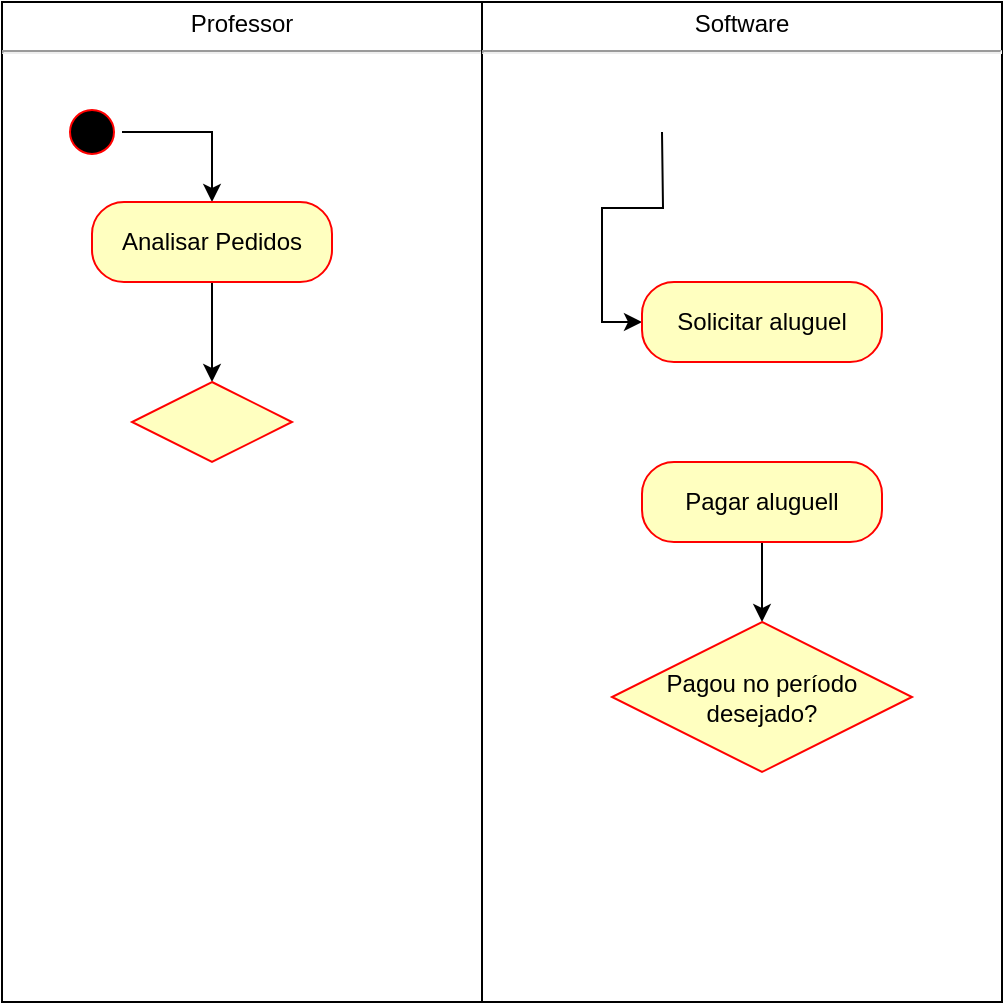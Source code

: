 <mxfile version="16.6.1" type="github">
  <diagram id="Ys8MhWEANP6UXmN54lRU" name="Page-1">
    <mxGraphModel dx="827" dy="472" grid="1" gridSize="10" guides="1" tooltips="1" connect="1" arrows="1" fold="1" page="1" pageScale="1" pageWidth="1169" pageHeight="827" math="0" shadow="0">
      <root>
        <mxCell id="0" />
        <mxCell id="1" parent="0" />
        <mxCell id="OhM6b4XRRz5ESToDc3T5-19" value="&lt;p style=&quot;margin: 4px 0px 0px ; text-align: center&quot;&gt;Professor&lt;/p&gt;&lt;hr&gt;&lt;p style=&quot;margin: 0px ; margin-left: 8px&quot;&gt;&lt;br&gt;&lt;/p&gt;" style="verticalAlign=top;align=left;overflow=fill;fontSize=12;fontFamily=Helvetica;html=1;" vertex="1" parent="1">
          <mxGeometry x="480" y="300" width="240" height="500" as="geometry" />
        </mxCell>
        <mxCell id="OhM6b4XRRz5ESToDc3T5-20" value="&lt;p style=&quot;margin: 4px 0px 0px ; text-align: center&quot;&gt;Software&lt;/p&gt;&lt;hr&gt;&lt;p style=&quot;margin: 0px ; margin-left: 8px&quot;&gt;&lt;br&gt;&lt;/p&gt;" style="verticalAlign=top;align=left;overflow=fill;fontSize=12;fontFamily=Helvetica;html=1;" vertex="1" parent="1">
          <mxGeometry x="720" y="300" width="260" height="500" as="geometry" />
        </mxCell>
        <mxCell id="OhM6b4XRRz5ESToDc3T5-21" style="edgeStyle=orthogonalEdgeStyle;rounded=0;orthogonalLoop=1;jettySize=auto;html=1;entryX=0;entryY=0.5;entryDx=0;entryDy=0;" edge="1" parent="1" target="OhM6b4XRRz5ESToDc3T5-24">
          <mxGeometry relative="1" as="geometry">
            <mxPoint x="810" y="365" as="sourcePoint" />
          </mxGeometry>
        </mxCell>
        <mxCell id="OhM6b4XRRz5ESToDc3T5-35" style="edgeStyle=orthogonalEdgeStyle;rounded=0;orthogonalLoop=1;jettySize=auto;html=1;exitX=1;exitY=0.5;exitDx=0;exitDy=0;entryX=0.5;entryY=0;entryDx=0;entryDy=0;" edge="1" parent="1" source="OhM6b4XRRz5ESToDc3T5-22" target="OhM6b4XRRz5ESToDc3T5-26">
          <mxGeometry relative="1" as="geometry" />
        </mxCell>
        <mxCell id="OhM6b4XRRz5ESToDc3T5-22" value="" style="ellipse;html=1;shape=startState;fillColor=#000000;strokeColor=#ff0000;" vertex="1" parent="1">
          <mxGeometry x="510" y="350" width="30" height="30" as="geometry" />
        </mxCell>
        <mxCell id="OhM6b4XRRz5ESToDc3T5-24" value="Solicitar aluguel" style="rounded=1;whiteSpace=wrap;html=1;arcSize=40;fontColor=#000000;fillColor=#ffffc0;strokeColor=#ff0000;" vertex="1" parent="1">
          <mxGeometry x="800" y="440" width="120" height="40" as="geometry" />
        </mxCell>
        <mxCell id="OhM6b4XRRz5ESToDc3T5-25" value="" style="edgeStyle=orthogonalEdgeStyle;rounded=0;orthogonalLoop=1;jettySize=auto;html=1;" edge="1" parent="1" source="OhM6b4XRRz5ESToDc3T5-26" target="OhM6b4XRRz5ESToDc3T5-27">
          <mxGeometry relative="1" as="geometry" />
        </mxCell>
        <mxCell id="OhM6b4XRRz5ESToDc3T5-26" value="Analisar Pedidos" style="rounded=1;whiteSpace=wrap;html=1;arcSize=40;fontColor=#000000;fillColor=#ffffc0;strokeColor=#ff0000;" vertex="1" parent="1">
          <mxGeometry x="525" y="400" width="120" height="40" as="geometry" />
        </mxCell>
        <mxCell id="OhM6b4XRRz5ESToDc3T5-27" value="" style="rhombus;whiteSpace=wrap;html=1;fillColor=#ffffc0;strokeColor=#ff0000;" vertex="1" parent="1">
          <mxGeometry x="545" y="490" width="80" height="40" as="geometry" />
        </mxCell>
        <mxCell id="OhM6b4XRRz5ESToDc3T5-28" style="edgeStyle=orthogonalEdgeStyle;rounded=0;orthogonalLoop=1;jettySize=auto;html=1;exitX=0.5;exitY=1;exitDx=0;exitDy=0;entryX=0.5;entryY=0;entryDx=0;entryDy=0;" edge="1" parent="1" source="OhM6b4XRRz5ESToDc3T5-29" target="OhM6b4XRRz5ESToDc3T5-30">
          <mxGeometry relative="1" as="geometry" />
        </mxCell>
        <mxCell id="OhM6b4XRRz5ESToDc3T5-29" value="Pagar aluguell" style="rounded=1;whiteSpace=wrap;html=1;arcSize=40;fontColor=#000000;fillColor=#ffffc0;strokeColor=#ff0000;" vertex="1" parent="1">
          <mxGeometry x="800" y="530" width="120" height="40" as="geometry" />
        </mxCell>
        <mxCell id="OhM6b4XRRz5ESToDc3T5-30" value="Pagou no período desejado?" style="rhombus;whiteSpace=wrap;html=1;fillColor=#ffffc0;strokeColor=#ff0000;" vertex="1" parent="1">
          <mxGeometry x="785" y="610" width="150" height="75" as="geometry" />
        </mxCell>
      </root>
    </mxGraphModel>
  </diagram>
</mxfile>
